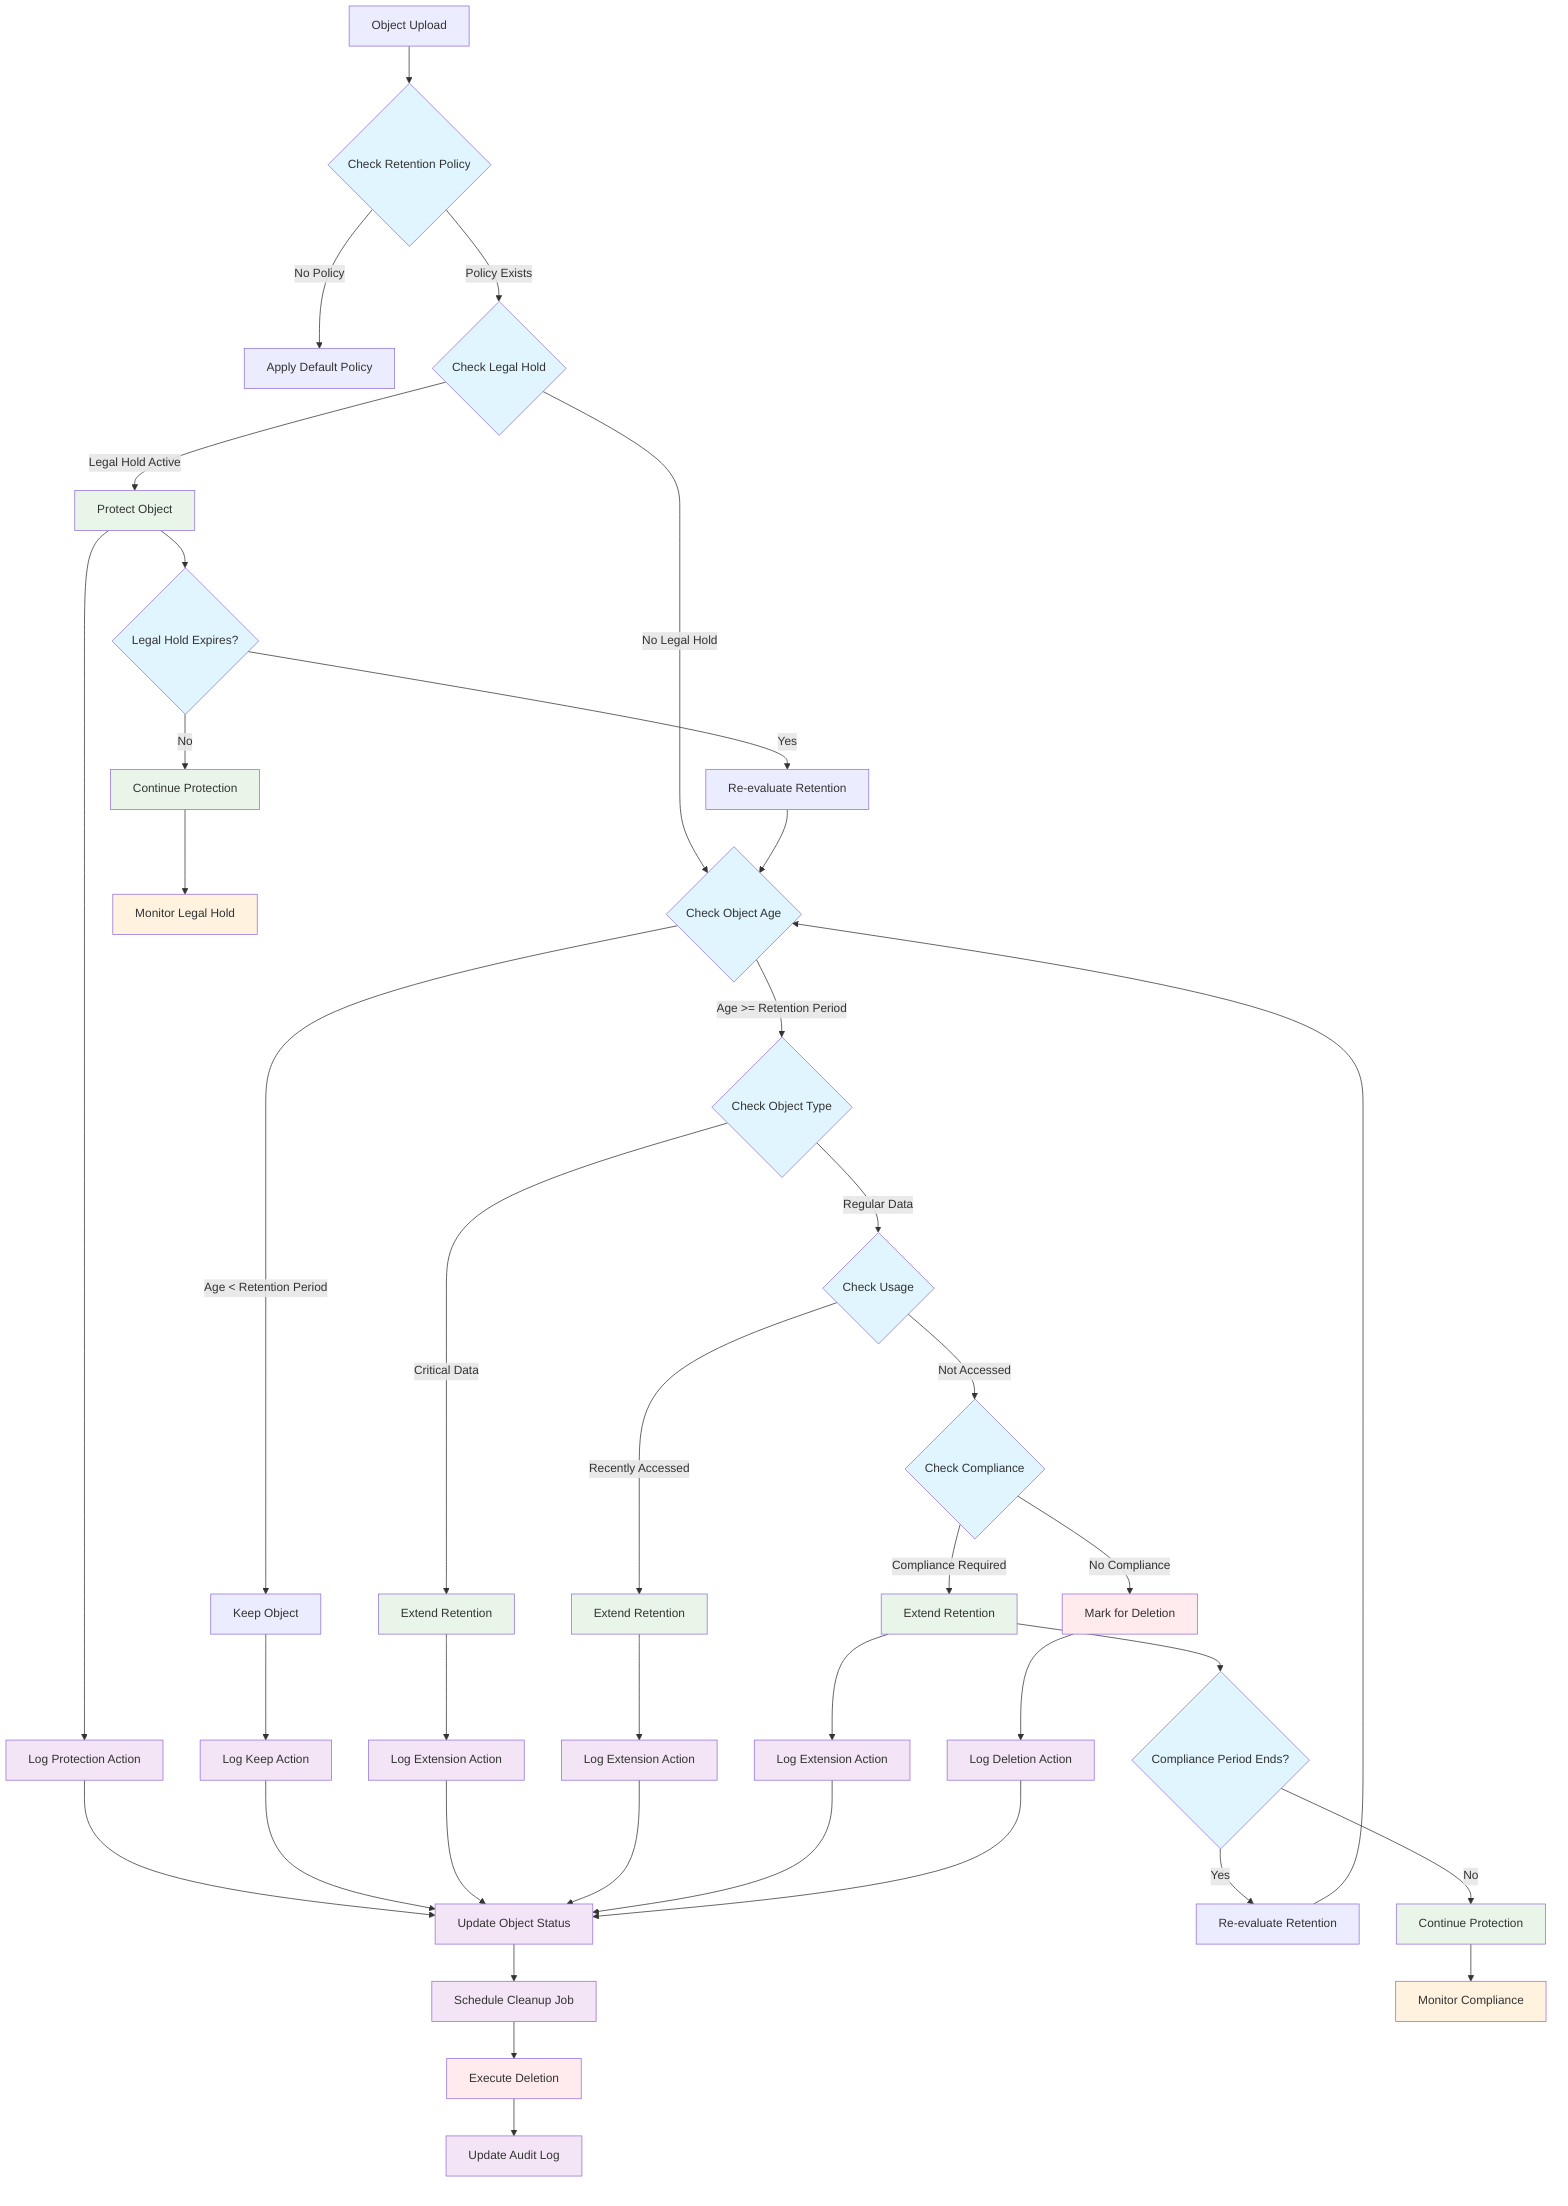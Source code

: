 flowchart TD
    A[Object Upload] --> B{Check Retention Policy}
    B -->|No Policy| C[Apply Default Policy]
    B -->|Policy Exists| D{Check Legal Hold}
    
    D -->|Legal Hold Active| E[Protect Object]
    D -->|No Legal Hold| F{Check Object Age}
    
    F -->|Age < Retention Period| G[Keep Object]
    F -->|Age >= Retention Period| H{Check Object Type}
    
    H -->|Critical Data| I[Extend Retention]
    H -->|Regular Data| J{Check Usage}
    
    J -->|Recently Accessed| K[Extend Retention]
    J -->|Not Accessed| L{Check Compliance}
    
    L -->|Compliance Required| M[Extend Retention]
    L -->|No Compliance| N[Mark for Deletion]
    
    E --> O[Log Protection Action]
    G --> P[Log Keep Action]
    I --> Q[Log Extension Action]
    K --> R[Log Extension Action]
    M --> S[Log Extension Action]
    N --> T[Log Deletion Action]
    
    O --> U[Update Object Status]
    P --> U
    Q --> U
    R --> U
    S --> U
    T --> U
    
    U --> V[Schedule Cleanup Job]
    V --> W[Execute Deletion]
    W --> X[Update Audit Log]
    
    %% Legal Hold Override
    E --> Y{Legal Hold Expires?}
    Y -->|Yes| Z[Re-evaluate Retention]
    Y -->|No| AA[Continue Protection]
    
    Z --> F
    AA --> BB[Monitor Legal Hold]
    
    %% Compliance Override
    M --> CC{Compliance Period Ends?}
    CC -->|Yes| DD[Re-evaluate Retention]
    CC -->|No| EE[Continue Protection]
    
    DD --> F
    EE --> FF[Monitor Compliance]
    
    %% Styling
    classDef decision fill:#e1f5fe
    classDef action fill:#f3e5f5
    classDef protect fill:#e8f5e8
    classDef delete fill:#ffebee
    classDef monitor fill:#fff3e0
    
    class B,D,F,H,J,L,Y,CC decision
    class O,P,Q,R,S,T,U,V,W,X action
    class E,I,K,M,AA,EE protect
    class N,W delete
    class BB,FF monitor